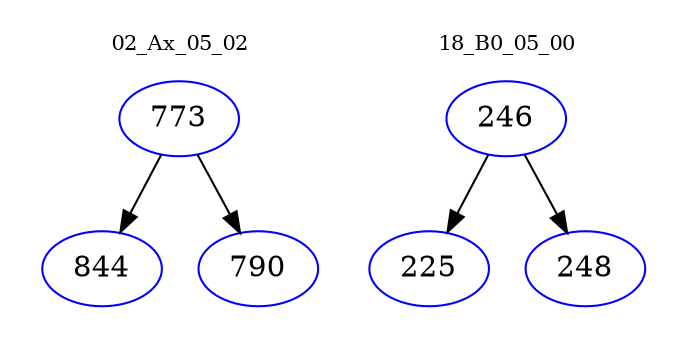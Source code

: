 digraph{
subgraph cluster_0 {
color = white
label = "02_Ax_05_02";
fontsize=10;
T0_773 [label="773", color="blue"]
T0_773 -> T0_844 [color="black"]
T0_844 [label="844", color="blue"]
T0_773 -> T0_790 [color="black"]
T0_790 [label="790", color="blue"]
}
subgraph cluster_1 {
color = white
label = "18_B0_05_00";
fontsize=10;
T1_246 [label="246", color="blue"]
T1_246 -> T1_225 [color="black"]
T1_225 [label="225", color="blue"]
T1_246 -> T1_248 [color="black"]
T1_248 [label="248", color="blue"]
}
}
